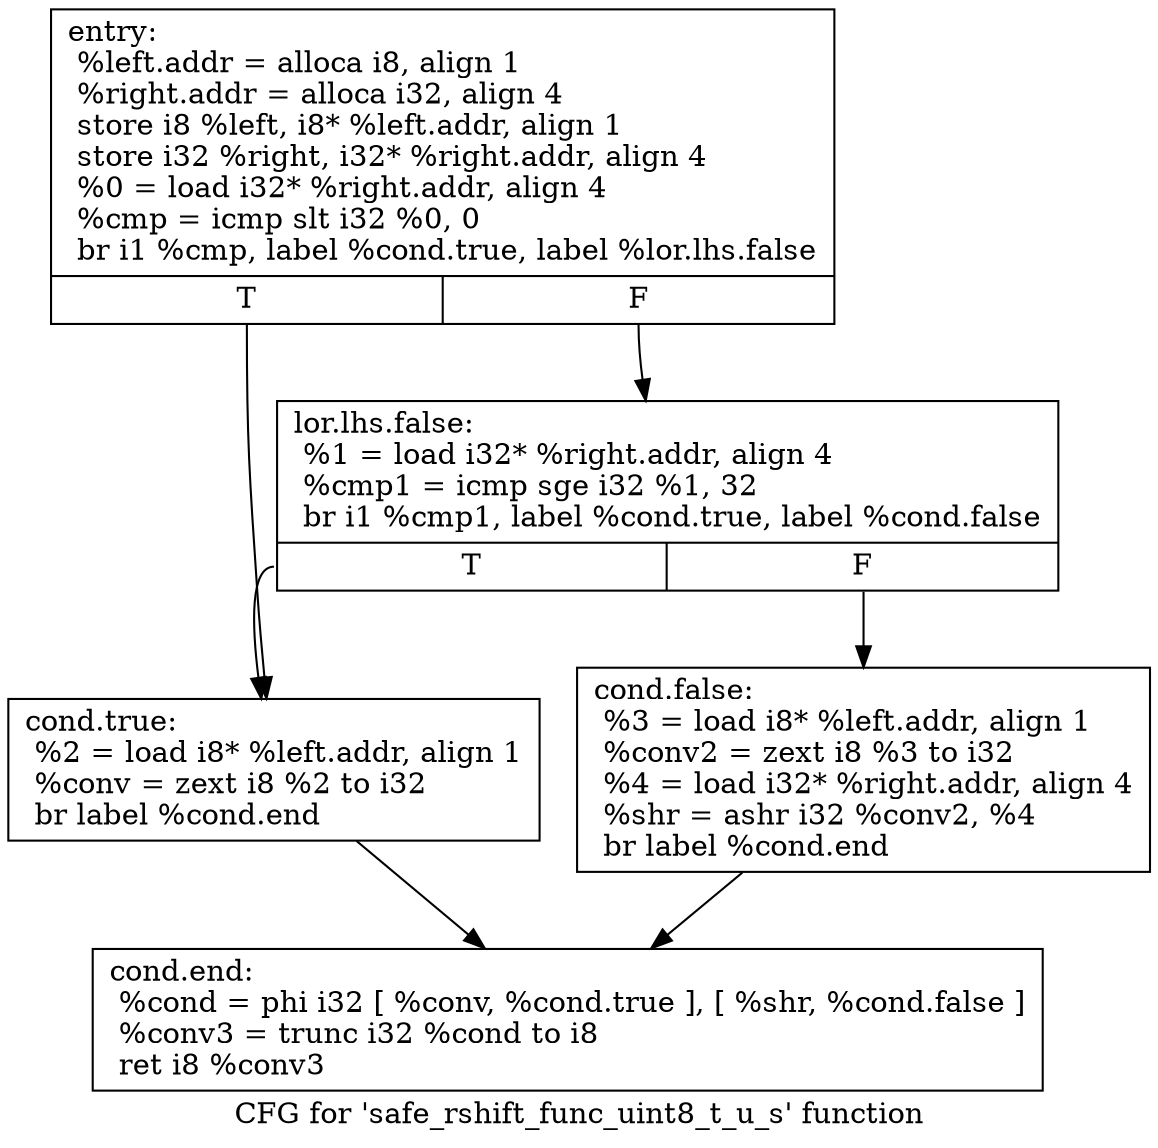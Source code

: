 digraph "CFG for 'safe_rshift_func_uint8_t_u_s' function" {
	label="CFG for 'safe_rshift_func_uint8_t_u_s' function";

	Node0xa43b038 [shape=record,label="{entry:\l  %left.addr = alloca i8, align 1\l  %right.addr = alloca i32, align 4\l  store i8 %left, i8* %left.addr, align 1\l  store i32 %right, i32* %right.addr, align 4\l  %0 = load i32* %right.addr, align 4\l  %cmp = icmp slt i32 %0, 0\l  br i1 %cmp, label %cond.true, label %lor.lhs.false\l|{<s0>T|<s1>F}}"];
	Node0xa43b038:s0 -> Node0xa43b098;
	Node0xa43b038:s1 -> Node0xa43b068;
	Node0xa43b068 [shape=record,label="{lor.lhs.false:                                    \l  %1 = load i32* %right.addr, align 4\l  %cmp1 = icmp sge i32 %1, 32\l  br i1 %cmp1, label %cond.true, label %cond.false\l|{<s0>T|<s1>F}}"];
	Node0xa43b068:s0 -> Node0xa43b098;
	Node0xa43b068:s1 -> Node0xa43b0c8;
	Node0xa43b098 [shape=record,label="{cond.true:                                        \l  %2 = load i8* %left.addr, align 1\l  %conv = zext i8 %2 to i32\l  br label %cond.end\l}"];
	Node0xa43b098 -> Node0xa43b0f8;
	Node0xa43b0c8 [shape=record,label="{cond.false:                                       \l  %3 = load i8* %left.addr, align 1\l  %conv2 = zext i8 %3 to i32\l  %4 = load i32* %right.addr, align 4\l  %shr = ashr i32 %conv2, %4\l  br label %cond.end\l}"];
	Node0xa43b0c8 -> Node0xa43b0f8;
	Node0xa43b0f8 [shape=record,label="{cond.end:                                         \l  %cond = phi i32 [ %conv, %cond.true ], [ %shr, %cond.false ]\l  %conv3 = trunc i32 %cond to i8\l  ret i8 %conv3\l}"];
}
